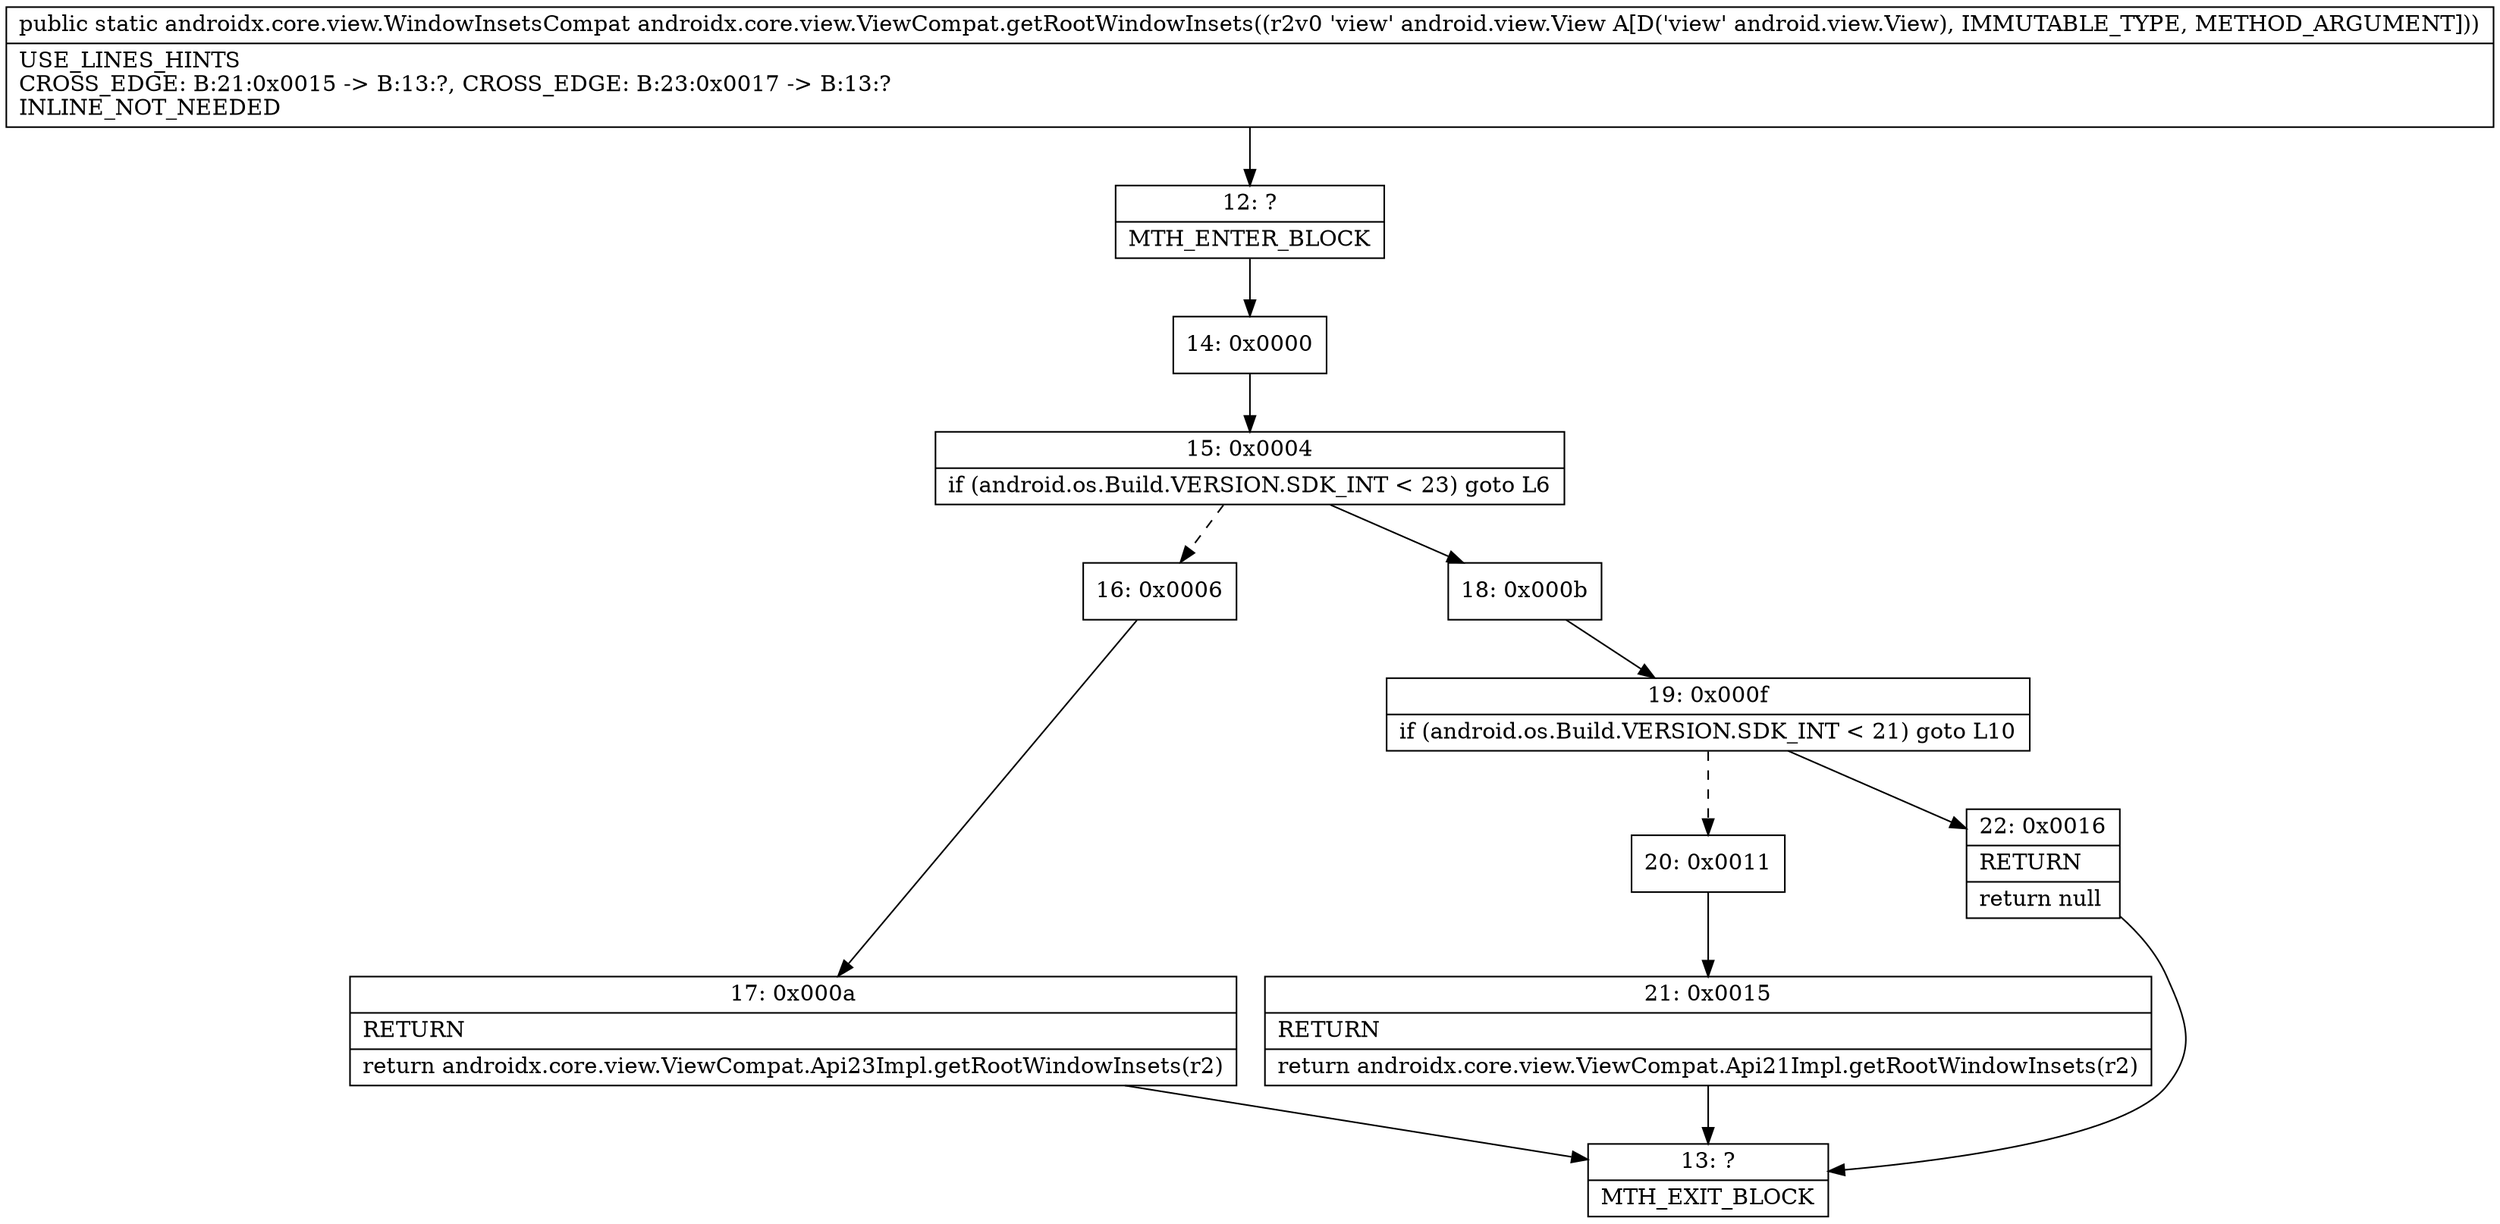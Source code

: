 digraph "CFG forandroidx.core.view.ViewCompat.getRootWindowInsets(Landroid\/view\/View;)Landroidx\/core\/view\/WindowInsetsCompat;" {
Node_12 [shape=record,label="{12\:\ ?|MTH_ENTER_BLOCK\l}"];
Node_14 [shape=record,label="{14\:\ 0x0000}"];
Node_15 [shape=record,label="{15\:\ 0x0004|if (android.os.Build.VERSION.SDK_INT \< 23) goto L6\l}"];
Node_16 [shape=record,label="{16\:\ 0x0006}"];
Node_17 [shape=record,label="{17\:\ 0x000a|RETURN\l|return androidx.core.view.ViewCompat.Api23Impl.getRootWindowInsets(r2)\l}"];
Node_13 [shape=record,label="{13\:\ ?|MTH_EXIT_BLOCK\l}"];
Node_18 [shape=record,label="{18\:\ 0x000b}"];
Node_19 [shape=record,label="{19\:\ 0x000f|if (android.os.Build.VERSION.SDK_INT \< 21) goto L10\l}"];
Node_20 [shape=record,label="{20\:\ 0x0011}"];
Node_21 [shape=record,label="{21\:\ 0x0015|RETURN\l|return androidx.core.view.ViewCompat.Api21Impl.getRootWindowInsets(r2)\l}"];
Node_22 [shape=record,label="{22\:\ 0x0016|RETURN\l|return null\l}"];
MethodNode[shape=record,label="{public static androidx.core.view.WindowInsetsCompat androidx.core.view.ViewCompat.getRootWindowInsets((r2v0 'view' android.view.View A[D('view' android.view.View), IMMUTABLE_TYPE, METHOD_ARGUMENT]))  | USE_LINES_HINTS\lCROSS_EDGE: B:21:0x0015 \-\> B:13:?, CROSS_EDGE: B:23:0x0017 \-\> B:13:?\lINLINE_NOT_NEEDED\l}"];
MethodNode -> Node_12;Node_12 -> Node_14;
Node_14 -> Node_15;
Node_15 -> Node_16[style=dashed];
Node_15 -> Node_18;
Node_16 -> Node_17;
Node_17 -> Node_13;
Node_18 -> Node_19;
Node_19 -> Node_20[style=dashed];
Node_19 -> Node_22;
Node_20 -> Node_21;
Node_21 -> Node_13;
Node_22 -> Node_13;
}


